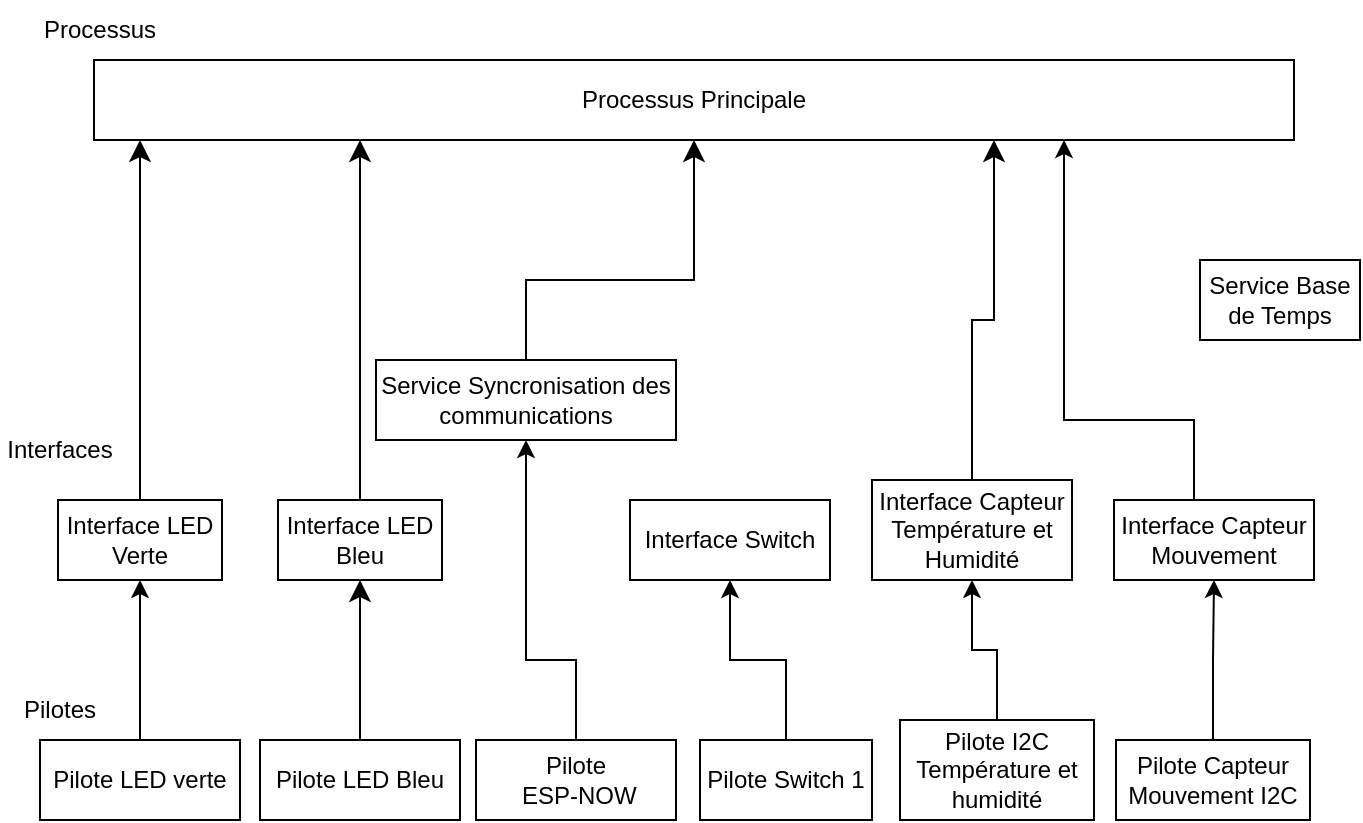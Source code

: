 <mxfile version="21.2.9" type="device">
  <diagram name="Page-1" id="m7Bp2A6nWGBkNWk2U6i1">
    <mxGraphModel dx="871" dy="538" grid="1" gridSize="10" guides="1" tooltips="1" connect="1" arrows="1" fold="1" page="1" pageScale="1" pageWidth="827" pageHeight="1169" math="0" shadow="0">
      <root>
        <mxCell id="0" />
        <mxCell id="1" parent="0" />
        <mxCell id="lsjaKCytuHzk95r_xpoM-2" value="" style="edgeStyle=none;curved=1;rounded=0;orthogonalLoop=1;jettySize=auto;html=1;fontSize=12;startSize=8;endSize=8;" edge="1" parent="1" source="rMrMTFMyCD8p0BETihjF-2" target="lsjaKCytuHzk95r_xpoM-1">
          <mxGeometry relative="1" as="geometry" />
        </mxCell>
        <mxCell id="rMrMTFMyCD8p0BETihjF-2" value="Pilote LED Bleu" style="rounded=0;whiteSpace=wrap;html=1;" parent="1" vertex="1">
          <mxGeometry x="130" y="520" width="100" height="40" as="geometry" />
        </mxCell>
        <mxCell id="rMrMTFMyCD8p0BETihjF-20" style="edgeStyle=orthogonalEdgeStyle;rounded=0;orthogonalLoop=1;jettySize=auto;html=1;entryX=0.5;entryY=1;entryDx=0;entryDy=0;" parent="1" source="rMrMTFMyCD8p0BETihjF-3" target="rMrMTFMyCD8p0BETihjF-35" edge="1">
          <mxGeometry relative="1" as="geometry">
            <mxPoint x="240" y="440" as="targetPoint" />
            <Array as="points">
              <mxPoint x="288" y="480" />
              <mxPoint x="263" y="480" />
            </Array>
          </mxGeometry>
        </mxCell>
        <mxCell id="rMrMTFMyCD8p0BETihjF-3" value="Pilote&lt;br&gt;&amp;nbsp;ESP-NOW" style="rounded=0;whiteSpace=wrap;html=1;" parent="1" vertex="1">
          <mxGeometry x="238" y="520" width="100" height="40" as="geometry" />
        </mxCell>
        <mxCell id="rMrMTFMyCD8p0BETihjF-25" style="edgeStyle=orthogonalEdgeStyle;rounded=0;orthogonalLoop=1;jettySize=auto;html=1;entryX=0.5;entryY=1;entryDx=0;entryDy=0;" parent="1" source="rMrMTFMyCD8p0BETihjF-7" target="rMrMTFMyCD8p0BETihjF-24" edge="1">
          <mxGeometry relative="1" as="geometry" />
        </mxCell>
        <mxCell id="rMrMTFMyCD8p0BETihjF-7" value="Pilote Switch 1" style="rounded=0;whiteSpace=wrap;html=1;" parent="1" vertex="1">
          <mxGeometry x="350" y="520" width="86" height="40" as="geometry" />
        </mxCell>
        <mxCell id="rMrMTFMyCD8p0BETihjF-12" value="Pilotes" style="text;html=1;strokeColor=none;fillColor=none;align=center;verticalAlign=middle;whiteSpace=wrap;rounded=0;" parent="1" vertex="1">
          <mxGeometry y="490" width="60" height="30" as="geometry" />
        </mxCell>
        <mxCell id="rMrMTFMyCD8p0BETihjF-13" value="Interfaces" style="text;html=1;strokeColor=none;fillColor=none;align=center;verticalAlign=middle;whiteSpace=wrap;rounded=0;" parent="1" vertex="1">
          <mxGeometry y="360" width="60" height="30" as="geometry" />
        </mxCell>
        <mxCell id="lsjaKCytuHzk95r_xpoM-10" style="edgeStyle=none;curved=1;rounded=0;orthogonalLoop=1;jettySize=auto;html=1;fontSize=12;startSize=8;endSize=8;" edge="1" parent="1" source="rMrMTFMyCD8p0BETihjF-14">
          <mxGeometry relative="1" as="geometry">
            <mxPoint x="70.0" y="220" as="targetPoint" />
          </mxGeometry>
        </mxCell>
        <mxCell id="rMrMTFMyCD8p0BETihjF-14" value="&lt;div&gt;Interface LED Verte&lt;/div&gt;" style="rounded=0;whiteSpace=wrap;html=1;" parent="1" vertex="1">
          <mxGeometry x="29" y="400" width="82" height="40" as="geometry" />
        </mxCell>
        <mxCell id="rMrMTFMyCD8p0BETihjF-24" value="Interface Switch" style="rounded=0;whiteSpace=wrap;html=1;" parent="1" vertex="1">
          <mxGeometry x="315" y="400" width="100" height="40" as="geometry" />
        </mxCell>
        <mxCell id="rMrMTFMyCD8p0BETihjF-32" value="Processus" style="text;html=1;strokeColor=none;fillColor=none;align=center;verticalAlign=middle;whiteSpace=wrap;rounded=0;" parent="1" vertex="1">
          <mxGeometry x="20" y="150" width="60" height="30" as="geometry" />
        </mxCell>
        <mxCell id="rMrMTFMyCD8p0BETihjF-34" value="Processus Principale" style="rounded=0;whiteSpace=wrap;html=1;" parent="1" vertex="1">
          <mxGeometry x="47" y="180" width="600" height="40" as="geometry" />
        </mxCell>
        <mxCell id="lsjaKCytuHzk95r_xpoM-12" value="" style="edgeStyle=none;curved=0;rounded=0;orthogonalLoop=1;jettySize=auto;html=1;fontSize=12;startSize=8;endSize=8;entryX=0.5;entryY=1;entryDx=0;entryDy=0;" edge="1" parent="1" source="rMrMTFMyCD8p0BETihjF-35" target="rMrMTFMyCD8p0BETihjF-34">
          <mxGeometry relative="1" as="geometry">
            <Array as="points">
              <mxPoint x="263" y="290" />
              <mxPoint x="347" y="290" />
            </Array>
          </mxGeometry>
        </mxCell>
        <mxCell id="rMrMTFMyCD8p0BETihjF-35" value="Service Syncronisation des communications" style="rounded=0;whiteSpace=wrap;html=1;" parent="1" vertex="1">
          <mxGeometry x="188" y="330" width="150" height="40" as="geometry" />
        </mxCell>
        <mxCell id="rMrMTFMyCD8p0BETihjF-49" style="edgeStyle=orthogonalEdgeStyle;rounded=0;orthogonalLoop=1;jettySize=auto;html=1;entryX=0.5;entryY=1;entryDx=0;entryDy=0;" parent="1" source="rMrMTFMyCD8p0BETihjF-1" target="rMrMTFMyCD8p0BETihjF-14" edge="1">
          <mxGeometry relative="1" as="geometry" />
        </mxCell>
        <mxCell id="rMrMTFMyCD8p0BETihjF-1" value="Pilote LED verte" style="rounded=0;whiteSpace=wrap;html=1;" parent="1" vertex="1">
          <mxGeometry x="20" y="520" width="100" height="40" as="geometry" />
        </mxCell>
        <mxCell id="rMrMTFMyCD8p0BETihjF-54" value="Service Base de Temps" style="rounded=0;whiteSpace=wrap;html=1;" parent="1" vertex="1">
          <mxGeometry x="600" y="280" width="80" height="40" as="geometry" />
        </mxCell>
        <mxCell id="rMrMTFMyCD8p0BETihjF-73" value="" style="edgeStyle=orthogonalEdgeStyle;rounded=0;orthogonalLoop=1;jettySize=auto;html=1;" parent="1" source="rMrMTFMyCD8p0BETihjF-66" target="rMrMTFMyCD8p0BETihjF-70" edge="1">
          <mxGeometry relative="1" as="geometry" />
        </mxCell>
        <mxCell id="rMrMTFMyCD8p0BETihjF-66" value="Pilote Capteur Mouvement I2C" style="rounded=0;whiteSpace=wrap;html=1;" parent="1" vertex="1">
          <mxGeometry x="558" y="520" width="97" height="40" as="geometry" />
        </mxCell>
        <mxCell id="rMrMTFMyCD8p0BETihjF-69" value="" style="edgeStyle=orthogonalEdgeStyle;rounded=0;orthogonalLoop=1;jettySize=auto;html=1;" parent="1" source="rMrMTFMyCD8p0BETihjF-67" target="rMrMTFMyCD8p0BETihjF-68" edge="1">
          <mxGeometry relative="1" as="geometry" />
        </mxCell>
        <mxCell id="rMrMTFMyCD8p0BETihjF-67" value="Pilote I2C Température et humidité " style="rounded=0;whiteSpace=wrap;html=1;" parent="1" vertex="1">
          <mxGeometry x="450" y="510" width="97" height="50" as="geometry" />
        </mxCell>
        <mxCell id="lsjaKCytuHzk95r_xpoM-13" style="edgeStyle=none;curved=0;rounded=0;orthogonalLoop=1;jettySize=auto;html=1;fontSize=12;startSize=8;endSize=8;entryX=0.75;entryY=1;entryDx=0;entryDy=0;" edge="1" parent="1" source="rMrMTFMyCD8p0BETihjF-68" target="rMrMTFMyCD8p0BETihjF-34">
          <mxGeometry relative="1" as="geometry">
            <mxPoint x="470" y="260" as="targetPoint" />
            <Array as="points">
              <mxPoint x="486" y="310" />
              <mxPoint x="497" y="310" />
            </Array>
          </mxGeometry>
        </mxCell>
        <mxCell id="rMrMTFMyCD8p0BETihjF-68" value="Interface Capteur Température et Humidité" style="rounded=0;whiteSpace=wrap;html=1;" parent="1" vertex="1">
          <mxGeometry x="436" y="390" width="100" height="50" as="geometry" />
        </mxCell>
        <mxCell id="rMrMTFMyCD8p0BETihjF-85" style="edgeStyle=orthogonalEdgeStyle;rounded=0;orthogonalLoop=1;jettySize=auto;html=1;" parent="1" source="rMrMTFMyCD8p0BETihjF-70" target="rMrMTFMyCD8p0BETihjF-34" edge="1">
          <mxGeometry relative="1" as="geometry">
            <Array as="points">
              <mxPoint x="597" y="360" />
              <mxPoint x="532" y="360" />
            </Array>
            <mxPoint x="610" y="230" as="targetPoint" />
          </mxGeometry>
        </mxCell>
        <mxCell id="rMrMTFMyCD8p0BETihjF-70" value="Interface Capteur Mouvement" style="rounded=0;whiteSpace=wrap;html=1;" parent="1" vertex="1">
          <mxGeometry x="557" y="400" width="100" height="40" as="geometry" />
        </mxCell>
        <mxCell id="lsjaKCytuHzk95r_xpoM-9" style="edgeStyle=none;curved=1;rounded=0;orthogonalLoop=1;jettySize=auto;html=1;fontSize=12;startSize=8;endSize=8;" edge="1" parent="1" source="lsjaKCytuHzk95r_xpoM-1">
          <mxGeometry relative="1" as="geometry">
            <mxPoint x="180" y="220" as="targetPoint" />
          </mxGeometry>
        </mxCell>
        <mxCell id="lsjaKCytuHzk95r_xpoM-1" value="&lt;div&gt;Interface LED Bleu&lt;/div&gt;" style="rounded=0;whiteSpace=wrap;html=1;" vertex="1" parent="1">
          <mxGeometry x="139" y="400" width="82" height="40" as="geometry" />
        </mxCell>
      </root>
    </mxGraphModel>
  </diagram>
</mxfile>
